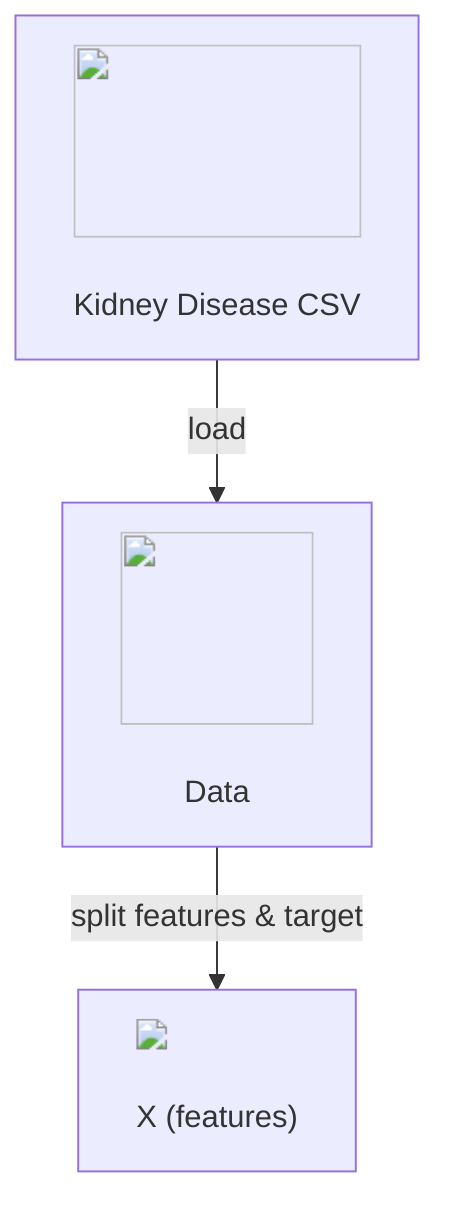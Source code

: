 flowchart TD
    A["<img src='icons/file.svg' width=100 height=100/> <br/> Kidney Disease CSV"] --> |"load"| B["<img src='icons/file.svg' width=100 height=100/> <br/> Data"]
    B --> |"split features & target"| C["<img src='dummy_plots/scatter_plot_template.svg'/> <br/> X (features)"];